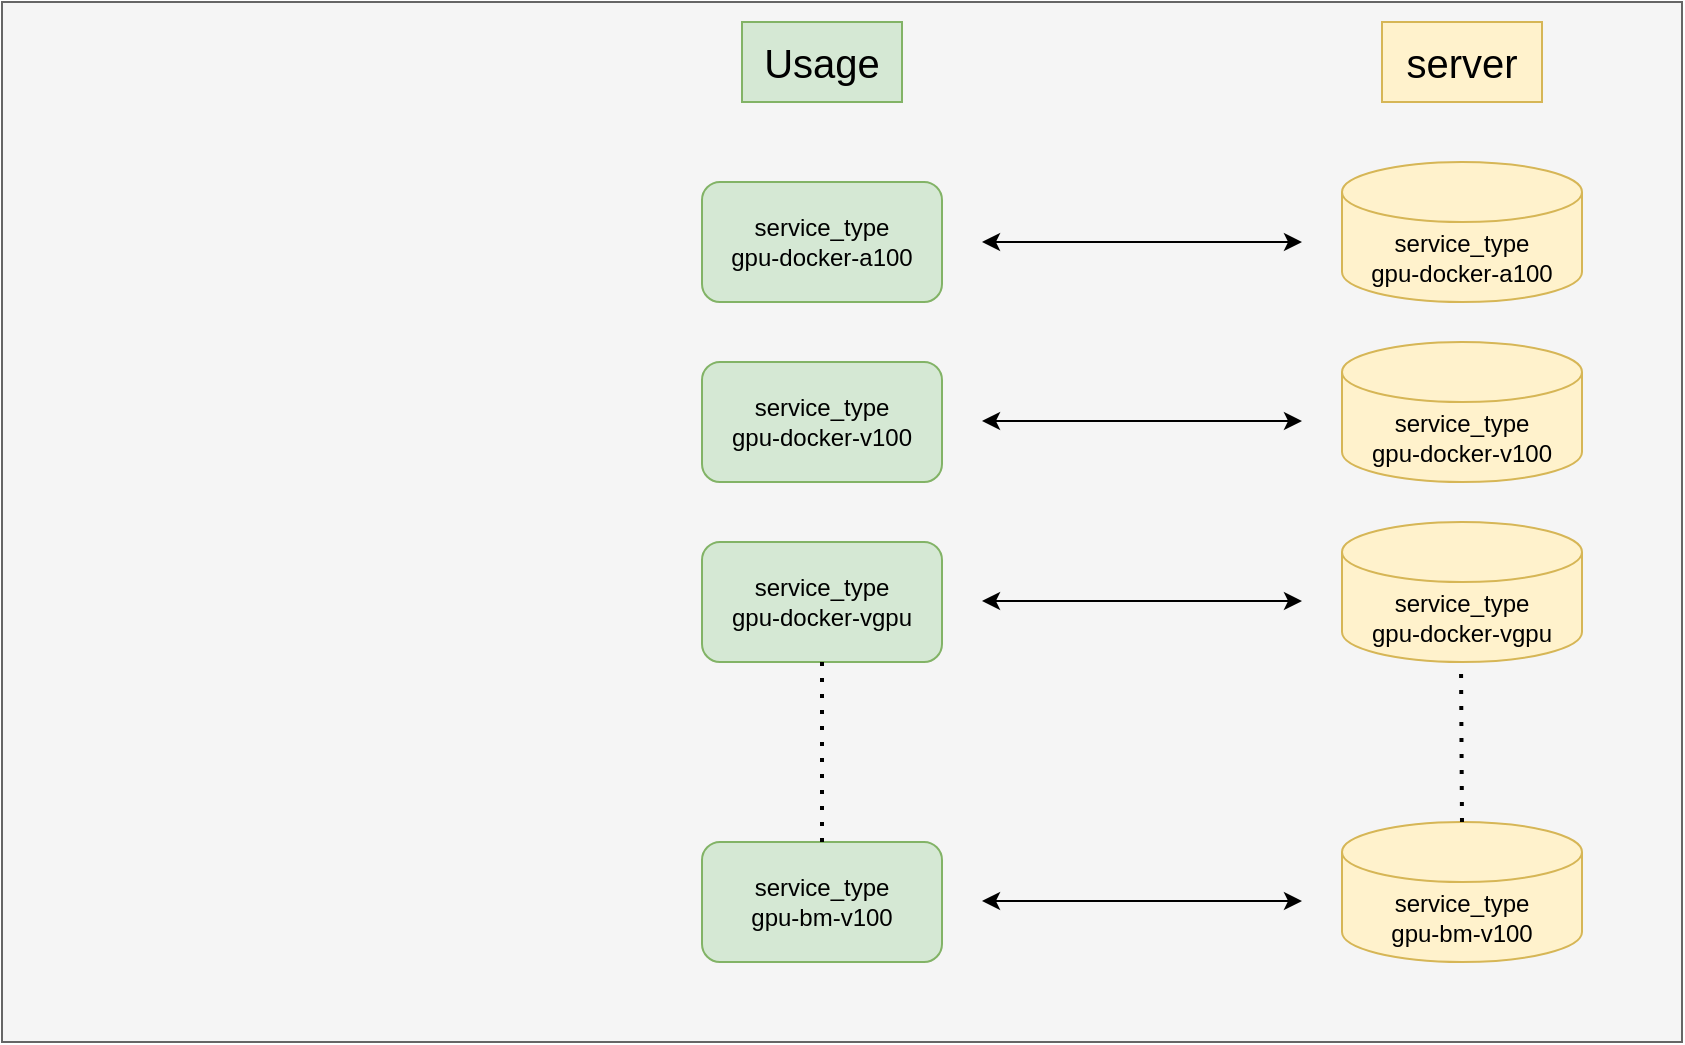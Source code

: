 <mxfile version="21.2.9" type="github">
  <diagram name="Page-1" id="6a6OOwxo6Y9_htjvIanm">
    <mxGraphModel dx="1434" dy="748" grid="1" gridSize="10" guides="1" tooltips="1" connect="1" arrows="1" fold="1" page="1" pageScale="1" pageWidth="850" pageHeight="1100" math="0" shadow="0">
      <root>
        <mxCell id="0" />
        <mxCell id="1" parent="0" />
        <mxCell id="-UJmYH7cU9t-iPEf6zQ2-1" value="" style="rounded=0;whiteSpace=wrap;html=1;fillColor=#f5f5f5;fontColor=#333333;strokeColor=#666666;" parent="1" vertex="1">
          <mxGeometry x="120" y="120" width="840" height="520" as="geometry" />
        </mxCell>
        <mxCell id="wqtQaAzmY_qlGZJuY417-6" value="" style="group" vertex="1" connectable="0" parent="1">
          <mxGeometry x="470" y="130" width="440" height="470" as="geometry" />
        </mxCell>
        <mxCell id="UZ_lWxhkcz9oKxHN5GgZ-2" value="service_type&lt;br&gt;gpu-docker-a100" style="rounded=1;whiteSpace=wrap;html=1;fillColor=#d5e8d4;strokeColor=#82b366;" parent="wqtQaAzmY_qlGZJuY417-6" vertex="1">
          <mxGeometry y="80" width="120" height="60" as="geometry" />
        </mxCell>
        <mxCell id="UZ_lWxhkcz9oKxHN5GgZ-3" value="service_type&lt;br&gt;gpu-docker-v100" style="rounded=1;whiteSpace=wrap;html=1;fillColor=#d5e8d4;strokeColor=#82b366;" parent="wqtQaAzmY_qlGZJuY417-6" vertex="1">
          <mxGeometry y="170" width="120" height="60" as="geometry" />
        </mxCell>
        <mxCell id="UZ_lWxhkcz9oKxHN5GgZ-6" value="service_type&lt;br&gt;gpu-docker-vgpu" style="rounded=1;whiteSpace=wrap;html=1;fillColor=#d5e8d4;strokeColor=#82b366;" parent="wqtQaAzmY_qlGZJuY417-6" vertex="1">
          <mxGeometry y="260" width="120" height="60" as="geometry" />
        </mxCell>
        <mxCell id="UZ_lWxhkcz9oKxHN5GgZ-7" value="service_type&lt;br&gt;gpu-bm-v100" style="rounded=1;whiteSpace=wrap;html=1;fillColor=#d5e8d4;strokeColor=#82b366;" parent="wqtQaAzmY_qlGZJuY417-6" vertex="1">
          <mxGeometry y="410" width="120" height="60" as="geometry" />
        </mxCell>
        <mxCell id="UZ_lWxhkcz9oKxHN5GgZ-10" value="Usage" style="text;html=1;strokeColor=#82b366;fillColor=#d5e8d4;align=center;verticalAlign=middle;whiteSpace=wrap;rounded=0;strokeWidth=1;fontSize=20;fontStyle=0" parent="wqtQaAzmY_qlGZJuY417-6" vertex="1">
          <mxGeometry x="20" width="80" height="40" as="geometry" />
        </mxCell>
        <mxCell id="UZ_lWxhkcz9oKxHN5GgZ-11" value="" style="endArrow=none;dashed=1;html=1;dashPattern=1 3;strokeWidth=2;rounded=0;exitX=0.5;exitY=0;exitDx=0;exitDy=0;entryX=0.5;entryY=1;entryDx=0;entryDy=0;" parent="wqtQaAzmY_qlGZJuY417-6" source="UZ_lWxhkcz9oKxHN5GgZ-7" target="UZ_lWxhkcz9oKxHN5GgZ-6" edge="1">
          <mxGeometry width="50" height="50" relative="1" as="geometry">
            <mxPoint x="60" y="400" as="sourcePoint" />
            <mxPoint x="60" y="340" as="targetPoint" />
          </mxGeometry>
        </mxCell>
        <mxCell id="wqtQaAzmY_qlGZJuY417-5" value="" style="group" vertex="1" connectable="0" parent="wqtQaAzmY_qlGZJuY417-6">
          <mxGeometry x="140" width="300" height="470" as="geometry" />
        </mxCell>
        <mxCell id="UZ_lWxhkcz9oKxHN5GgZ-26" value="" style="endArrow=classic;startArrow=classic;html=1;rounded=0;" parent="wqtQaAzmY_qlGZJuY417-5" edge="1">
          <mxGeometry width="50" height="50" relative="1" as="geometry">
            <mxPoint y="110" as="sourcePoint" />
            <mxPoint x="160" y="110" as="targetPoint" />
          </mxGeometry>
        </mxCell>
        <mxCell id="UZ_lWxhkcz9oKxHN5GgZ-27" value="" style="endArrow=classic;startArrow=classic;html=1;rounded=0;" parent="wqtQaAzmY_qlGZJuY417-5" edge="1">
          <mxGeometry width="50" height="50" relative="1" as="geometry">
            <mxPoint y="199.5" as="sourcePoint" />
            <mxPoint x="160" y="199.5" as="targetPoint" />
          </mxGeometry>
        </mxCell>
        <mxCell id="UZ_lWxhkcz9oKxHN5GgZ-28" value="" style="endArrow=classic;startArrow=classic;html=1;rounded=0;" parent="wqtQaAzmY_qlGZJuY417-5" edge="1">
          <mxGeometry width="50" height="50" relative="1" as="geometry">
            <mxPoint y="289.5" as="sourcePoint" />
            <mxPoint x="160" y="289.5" as="targetPoint" />
          </mxGeometry>
        </mxCell>
        <mxCell id="UZ_lWxhkcz9oKxHN5GgZ-29" value="" style="endArrow=classic;startArrow=classic;html=1;rounded=0;" parent="wqtQaAzmY_qlGZJuY417-5" edge="1">
          <mxGeometry width="50" height="50" relative="1" as="geometry">
            <mxPoint y="439.5" as="sourcePoint" />
            <mxPoint x="160" y="439.5" as="targetPoint" />
          </mxGeometry>
        </mxCell>
        <mxCell id="wqtQaAzmY_qlGZJuY417-4" value="" style="group" vertex="1" connectable="0" parent="wqtQaAzmY_qlGZJuY417-5">
          <mxGeometry x="180" width="120" height="470" as="geometry" />
        </mxCell>
        <mxCell id="UZ_lWxhkcz9oKxHN5GgZ-14" value="service_type&lt;br&gt;gpu-docker-a100" style="shape=cylinder3;whiteSpace=wrap;html=1;boundedLbl=1;backgroundOutline=1;size=15;fillColor=#fff2cc;strokeColor=#d6b656;" parent="wqtQaAzmY_qlGZJuY417-4" vertex="1">
          <mxGeometry y="70" width="120" height="70" as="geometry" />
        </mxCell>
        <mxCell id="UZ_lWxhkcz9oKxHN5GgZ-20" value="server" style="text;html=1;strokeColor=#d6b656;fillColor=#fff2cc;align=center;verticalAlign=middle;whiteSpace=wrap;rounded=0;strokeWidth=1;fontSize=20;fontStyle=0" parent="wqtQaAzmY_qlGZJuY417-4" vertex="1">
          <mxGeometry x="20" width="80" height="40" as="geometry" />
        </mxCell>
        <mxCell id="UZ_lWxhkcz9oKxHN5GgZ-22" value="service_type&lt;br&gt;gpu-docker-v100" style="shape=cylinder3;whiteSpace=wrap;html=1;boundedLbl=1;backgroundOutline=1;size=15;fillColor=#fff2cc;strokeColor=#d6b656;" parent="wqtQaAzmY_qlGZJuY417-4" vertex="1">
          <mxGeometry y="160" width="120" height="70" as="geometry" />
        </mxCell>
        <mxCell id="UZ_lWxhkcz9oKxHN5GgZ-23" value="service_type&lt;br&gt;gpu-docker-vgpu" style="shape=cylinder3;whiteSpace=wrap;html=1;boundedLbl=1;backgroundOutline=1;size=15;fillColor=#fff2cc;strokeColor=#d6b656;" parent="wqtQaAzmY_qlGZJuY417-4" vertex="1">
          <mxGeometry y="250" width="120" height="70" as="geometry" />
        </mxCell>
        <mxCell id="UZ_lWxhkcz9oKxHN5GgZ-24" value="service_type&lt;br&gt;gpu-bm-v100" style="shape=cylinder3;whiteSpace=wrap;html=1;boundedLbl=1;backgroundOutline=1;size=15;fillColor=#fff2cc;strokeColor=#d6b656;" parent="wqtQaAzmY_qlGZJuY417-4" vertex="1">
          <mxGeometry y="400" width="120" height="70" as="geometry" />
        </mxCell>
        <mxCell id="UZ_lWxhkcz9oKxHN5GgZ-25" value="" style="endArrow=none;dashed=1;html=1;dashPattern=1 3;strokeWidth=2;rounded=0;entryX=0.5;entryY=1;entryDx=0;entryDy=0;" parent="wqtQaAzmY_qlGZJuY417-4" edge="1">
          <mxGeometry width="50" height="50" relative="1" as="geometry">
            <mxPoint x="60" y="400" as="sourcePoint" />
            <mxPoint x="59.5" y="320" as="targetPoint" />
          </mxGeometry>
        </mxCell>
      </root>
    </mxGraphModel>
  </diagram>
</mxfile>
